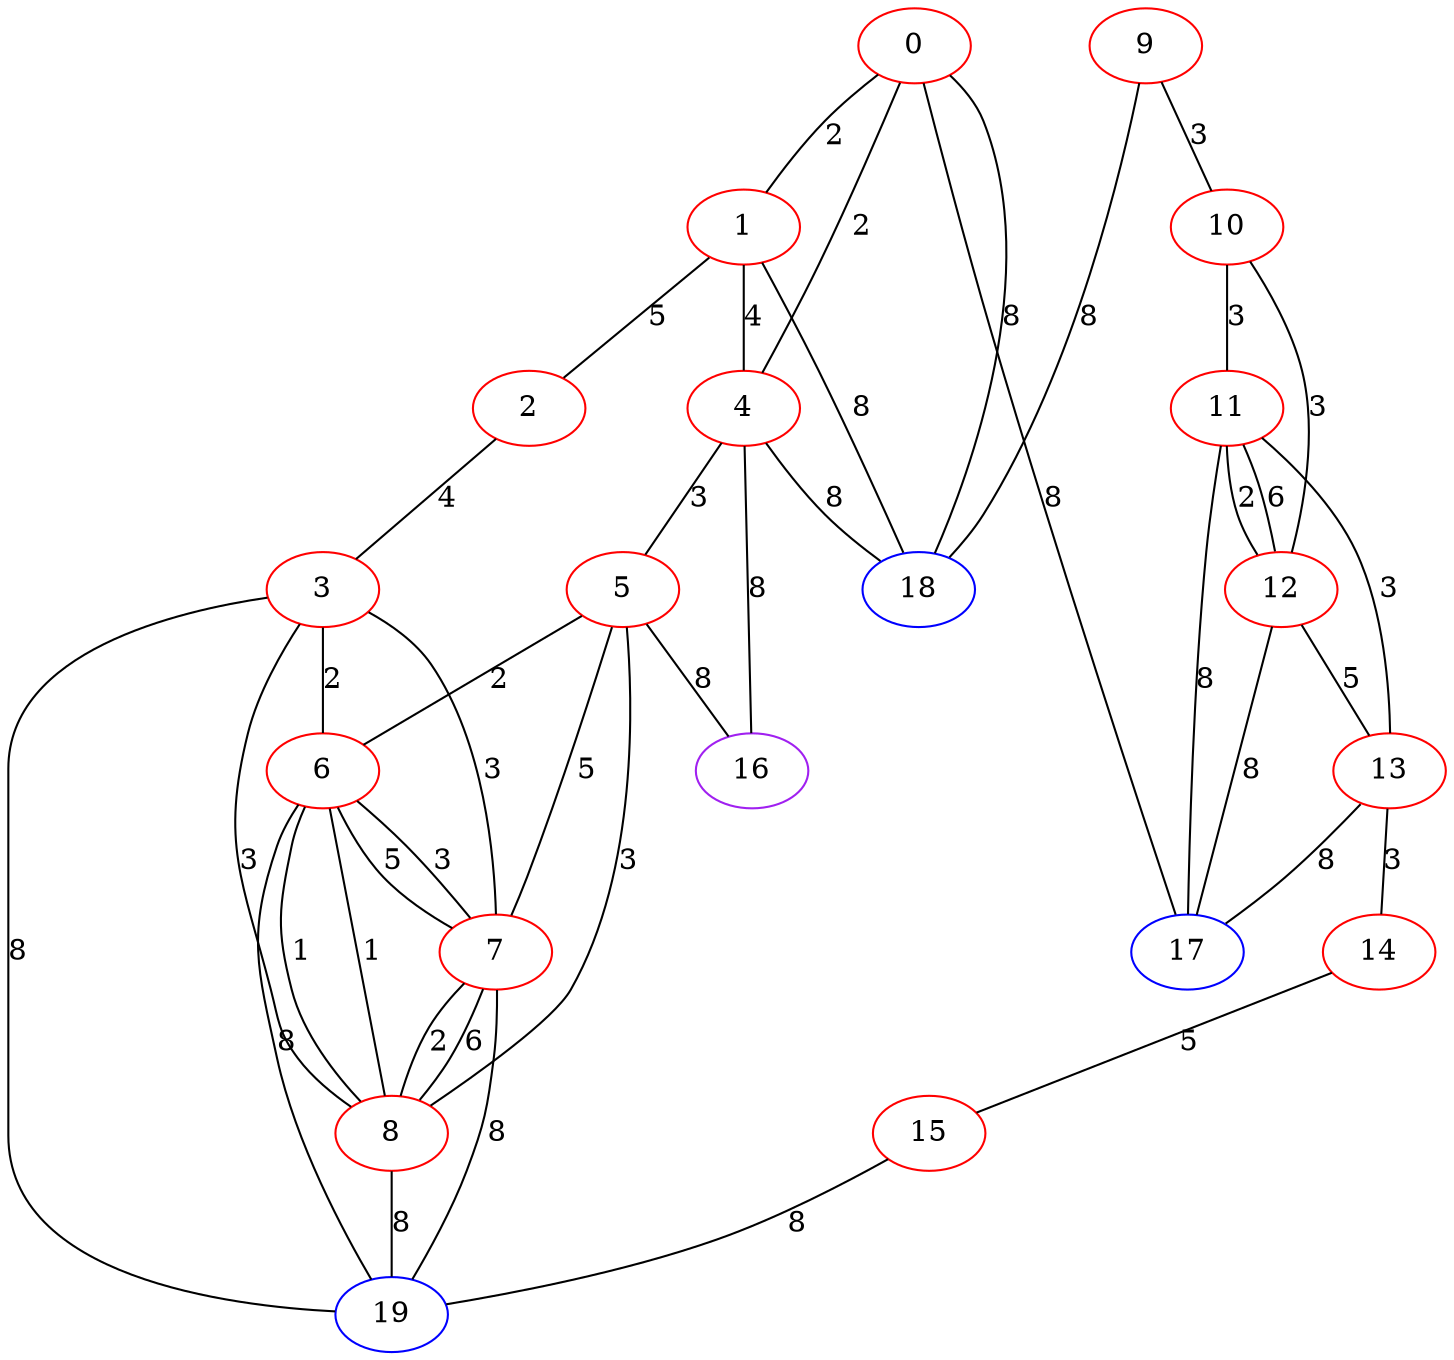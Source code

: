 graph "" {
0 [color=red, weight=1];
1 [color=red, weight=1];
2 [color=red, weight=1];
3 [color=red, weight=1];
4 [color=red, weight=1];
5 [color=red, weight=1];
6 [color=red, weight=1];
7 [color=red, weight=1];
8 [color=red, weight=1];
9 [color=red, weight=1];
10 [color=red, weight=1];
11 [color=red, weight=1];
12 [color=red, weight=1];
13 [color=red, weight=1];
14 [color=red, weight=1];
15 [color=red, weight=1];
16 [color=purple, weight=4];
17 [color=blue, weight=3];
18 [color=blue, weight=3];
19 [color=blue, weight=3];
0 -- 1  [key=0, label=2];
0 -- 18  [key=0, label=8];
0 -- 4  [key=0, label=2];
0 -- 17  [key=0, label=8];
1 -- 2  [key=0, label=5];
1 -- 4  [key=0, label=4];
1 -- 18  [key=0, label=8];
2 -- 3  [key=0, label=4];
3 -- 8  [key=0, label=3];
3 -- 19  [key=0, label=8];
3 -- 6  [key=0, label=2];
3 -- 7  [key=0, label=3];
4 -- 18  [key=0, label=8];
4 -- 5  [key=0, label=3];
4 -- 16  [key=0, label=8];
5 -- 8  [key=0, label=3];
5 -- 16  [key=0, label=8];
5 -- 6  [key=0, label=2];
5 -- 7  [key=0, label=5];
6 -- 8  [key=0, label=1];
6 -- 8  [key=1, label=1];
6 -- 19  [key=0, label=8];
6 -- 7  [key=0, label=3];
6 -- 7  [key=1, label=5];
7 -- 8  [key=0, label=2];
7 -- 8  [key=1, label=6];
7 -- 19  [key=0, label=8];
8 -- 19  [key=0, label=8];
9 -- 10  [key=0, label=3];
9 -- 18  [key=0, label=8];
10 -- 11  [key=0, label=3];
10 -- 12  [key=0, label=3];
11 -- 17  [key=0, label=8];
11 -- 12  [key=0, label=2];
11 -- 12  [key=1, label=6];
11 -- 13  [key=0, label=3];
12 -- 17  [key=0, label=8];
12 -- 13  [key=0, label=5];
13 -- 17  [key=0, label=8];
13 -- 14  [key=0, label=3];
14 -- 15  [key=0, label=5];
15 -- 19  [key=0, label=8];
}
